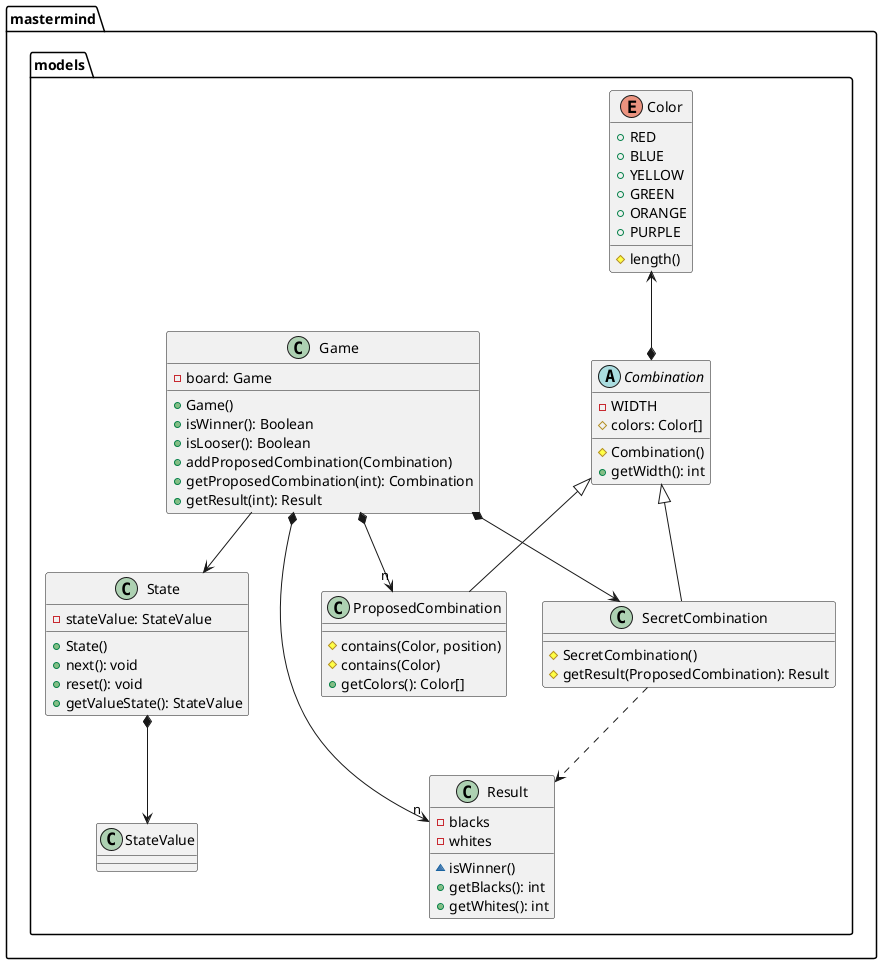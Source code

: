 @startuml mastermind.models

class  mastermind.models.Game{
    - board: Game
    + Game()
    + isWinner(): Boolean
    + isLooser(): Boolean
    + addProposedCombination(Combination)
    + getProposedCombination(int): Combination
    + getResult(int): Result
}

mastermind.models.Game *--> "n" mastermind.models.ProposedCombination
mastermind.models.Game *--> "n" mastermind.models.Result
mastermind.models.Game *--> mastermind.models.SecretCombination
mastermind.models.Game --> mastermind.models.State

class  mastermind.models.State{
    - stateValue: StateValue
    + State()
    + next(): void
    + reset(): void
    + getValueState(): StateValue
}

enum mastermind.models.Color{
    + RED 
	+ BLUE 
	+ YELLOW 
	+ GREEN 
	+ ORANGE 
	+ PURPLE
    # length()
}

abstract class mastermind.models.Combination{
    - WIDTH
    # colors: Color[]
    # Combination()
    + getWidth(): int
}

class mastermind.models.ProposedCombination{
    # contains(Color, position)
    # contains(Color)
    + getColors(): Color[]
}

class mastermind.models.SecretCombination{
    # SecretCombination()
    # getResult(ProposedCombination): Result 
}

class mastermind.models.Result{
    - blacks
    - whites
    ~ isWinner()
    + getBlacks(): int
    + getWhites(): int
}

mastermind.models.ProposedCombination -up-|> mastermind.models.Combination
mastermind.models.SecretCombination -up-|> mastermind.models.Combination
mastermind.models.Combination *-up-> mastermind.models.Color
mastermind.models.State *-down-> mastermind.models.StateValue
mastermind.models.SecretCombination ..> mastermind.models.Result

@enduml